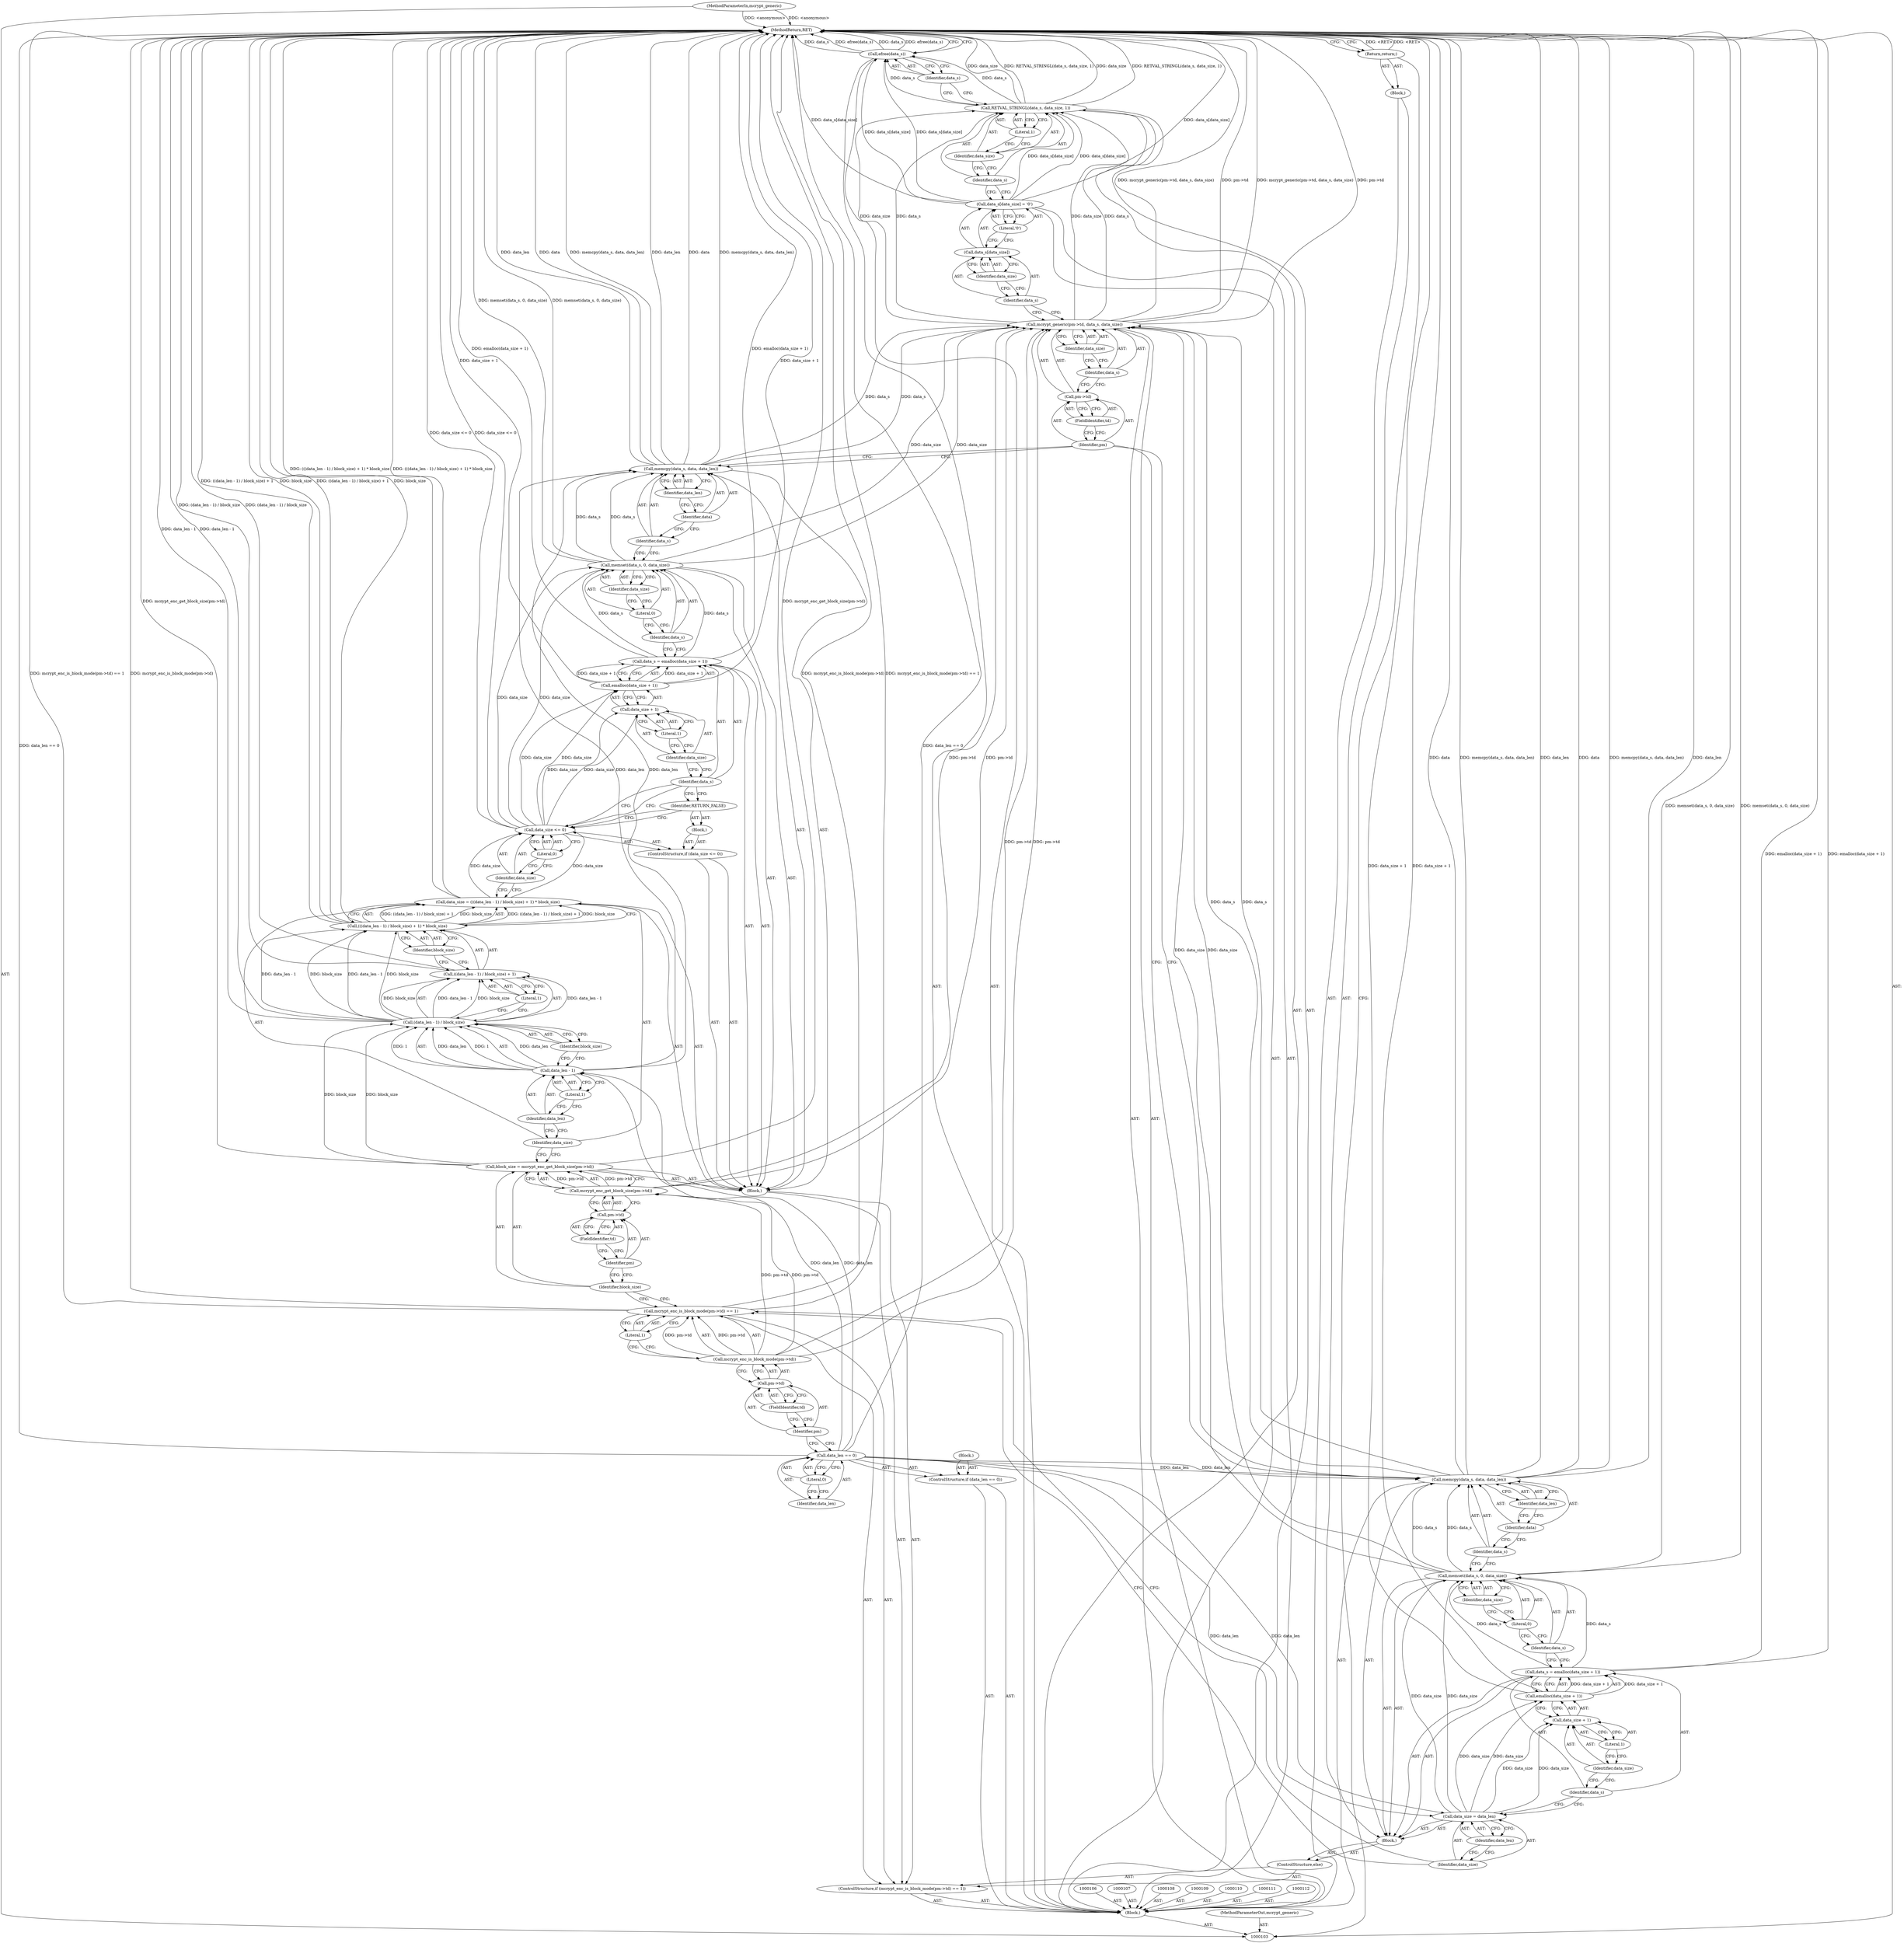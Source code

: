 digraph "0_php-src_6c5211a0cef0cc2854eaa387e0eb036e012904d0?w=1_1" {
"1000201" [label="(MethodReturn,RET)"];
"1000104" [label="(MethodParameterIn,mcrypt_generic)"];
"1000297" [label="(MethodParameterOut,mcrypt_generic)"];
"1000113" [label="(Block,)"];
"1000114" [label="(Return,return;)"];
"1000115" [label="(ControlStructure,if (data_len == 0))"];
"1000118" [label="(Literal,0)"];
"1000119" [label="(Block,)"];
"1000116" [label="(Call,data_len == 0)"];
"1000117" [label="(Identifier,data_len)"];
"1000105" [label="(Block,)"];
"1000120" [label="(ControlStructure,if (mcrypt_enc_is_block_mode(pm->td) == 1))"];
"1000123" [label="(Call,pm->td)"];
"1000124" [label="(Identifier,pm)"];
"1000125" [label="(FieldIdentifier,td)"];
"1000126" [label="(Literal,1)"];
"1000127" [label="(Block,)"];
"1000121" [label="(Call,mcrypt_enc_is_block_mode(pm->td) == 1)"];
"1000122" [label="(Call,mcrypt_enc_is_block_mode(pm->td))"];
"1000130" [label="(Call,mcrypt_enc_get_block_size(pm->td))"];
"1000128" [label="(Call,block_size = mcrypt_enc_get_block_size(pm->td))"];
"1000129" [label="(Identifier,block_size)"];
"1000131" [label="(Call,pm->td)"];
"1000132" [label="(Identifier,pm)"];
"1000133" [label="(FieldIdentifier,td)"];
"1000136" [label="(Call,(((data_len - 1) / block_size) + 1) * block_size)"];
"1000137" [label="(Call,((data_len - 1) / block_size) + 1)"];
"1000138" [label="(Call,(data_len - 1) / block_size)"];
"1000139" [label="(Call,data_len - 1)"];
"1000140" [label="(Identifier,data_len)"];
"1000141" [label="(Literal,1)"];
"1000134" [label="(Call,data_size = (((data_len - 1) / block_size) + 1) * block_size)"];
"1000135" [label="(Identifier,data_size)"];
"1000142" [label="(Identifier,block_size)"];
"1000143" [label="(Literal,1)"];
"1000144" [label="(Identifier,block_size)"];
"1000148" [label="(Literal,0)"];
"1000145" [label="(ControlStructure,if (data_size <= 0))"];
"1000149" [label="(Block,)"];
"1000146" [label="(Call,data_size <= 0)"];
"1000147" [label="(Identifier,data_size)"];
"1000150" [label="(Identifier,RETURN_FALSE)"];
"1000153" [label="(Call,emalloc(data_size + 1))"];
"1000154" [label="(Call,data_size + 1)"];
"1000155" [label="(Identifier,data_size)"];
"1000151" [label="(Call,data_s = emalloc(data_size + 1))"];
"1000152" [label="(Identifier,data_s)"];
"1000156" [label="(Literal,1)"];
"1000158" [label="(Identifier,data_s)"];
"1000159" [label="(Literal,0)"];
"1000160" [label="(Identifier,data_size)"];
"1000157" [label="(Call,memset(data_s, 0, data_size))"];
"1000162" [label="(Identifier,data_s)"];
"1000163" [label="(Identifier,data)"];
"1000164" [label="(Identifier,data_len)"];
"1000161" [label="(Call,memcpy(data_s, data, data_len))"];
"1000165" [label="(ControlStructure,else)"];
"1000166" [label="(Block,)"];
"1000169" [label="(Identifier,data_len)"];
"1000167" [label="(Call,data_size = data_len)"];
"1000168" [label="(Identifier,data_size)"];
"1000172" [label="(Call,emalloc(data_size + 1))"];
"1000173" [label="(Call,data_size + 1)"];
"1000174" [label="(Identifier,data_size)"];
"1000170" [label="(Call,data_s = emalloc(data_size + 1))"];
"1000171" [label="(Identifier,data_s)"];
"1000175" [label="(Literal,1)"];
"1000177" [label="(Identifier,data_s)"];
"1000178" [label="(Literal,0)"];
"1000179" [label="(Identifier,data_size)"];
"1000176" [label="(Call,memset(data_s, 0, data_size))"];
"1000181" [label="(Identifier,data_s)"];
"1000182" [label="(Identifier,data)"];
"1000183" [label="(Identifier,data_len)"];
"1000180" [label="(Call,memcpy(data_s, data, data_len))"];
"1000185" [label="(Call,pm->td)"];
"1000186" [label="(Identifier,pm)"];
"1000184" [label="(Call,mcrypt_generic(pm->td, data_s, data_size))"];
"1000187" [label="(FieldIdentifier,td)"];
"1000188" [label="(Identifier,data_s)"];
"1000189" [label="(Identifier,data_size)"];
"1000190" [label="(Call,data_s[data_size] = '\0')"];
"1000191" [label="(Call,data_s[data_size])"];
"1000192" [label="(Identifier,data_s)"];
"1000194" [label="(Literal,'\0')"];
"1000193" [label="(Identifier,data_size)"];
"1000195" [label="(Call,RETVAL_STRINGL(data_s, data_size, 1))"];
"1000196" [label="(Identifier,data_s)"];
"1000197" [label="(Identifier,data_size)"];
"1000198" [label="(Literal,1)"];
"1000199" [label="(Call,efree(data_s))"];
"1000200" [label="(Identifier,data_s)"];
"1000201" -> "1000103"  [label="AST: "];
"1000201" -> "1000114"  [label="CFG: "];
"1000201" -> "1000199"  [label="CFG: "];
"1000180" -> "1000201"  [label="DDG: data"];
"1000180" -> "1000201"  [label="DDG: memcpy(data_s, data, data_len)"];
"1000180" -> "1000201"  [label="DDG: data_len"];
"1000170" -> "1000201"  [label="DDG: emalloc(data_size + 1)"];
"1000184" -> "1000201"  [label="DDG: pm->td"];
"1000184" -> "1000201"  [label="DDG: mcrypt_generic(pm->td, data_s, data_size)"];
"1000104" -> "1000201"  [label="DDG: <anonymous>"];
"1000138" -> "1000201"  [label="DDG: data_len - 1"];
"1000176" -> "1000201"  [label="DDG: memset(data_s, 0, data_size)"];
"1000151" -> "1000201"  [label="DDG: emalloc(data_size + 1)"];
"1000153" -> "1000201"  [label="DDG: data_size + 1"];
"1000172" -> "1000201"  [label="DDG: data_size + 1"];
"1000136" -> "1000201"  [label="DDG: ((data_len - 1) / block_size) + 1"];
"1000136" -> "1000201"  [label="DDG: block_size"];
"1000128" -> "1000201"  [label="DDG: mcrypt_enc_get_block_size(pm->td)"];
"1000161" -> "1000201"  [label="DDG: data_len"];
"1000161" -> "1000201"  [label="DDG: data"];
"1000161" -> "1000201"  [label="DDG: memcpy(data_s, data, data_len)"];
"1000199" -> "1000201"  [label="DDG: data_s"];
"1000199" -> "1000201"  [label="DDG: efree(data_s)"];
"1000157" -> "1000201"  [label="DDG: memset(data_s, 0, data_size)"];
"1000195" -> "1000201"  [label="DDG: RETVAL_STRINGL(data_s, data_size, 1)"];
"1000195" -> "1000201"  [label="DDG: data_size"];
"1000190" -> "1000201"  [label="DDG: data_s[data_size]"];
"1000121" -> "1000201"  [label="DDG: mcrypt_enc_is_block_mode(pm->td) == 1"];
"1000121" -> "1000201"  [label="DDG: mcrypt_enc_is_block_mode(pm->td)"];
"1000134" -> "1000201"  [label="DDG: (((data_len - 1) / block_size) + 1) * block_size"];
"1000137" -> "1000201"  [label="DDG: (data_len - 1) / block_size"];
"1000146" -> "1000201"  [label="DDG: data_size <= 0"];
"1000116" -> "1000201"  [label="DDG: data_len == 0"];
"1000114" -> "1000201"  [label="DDG: <RET>"];
"1000104" -> "1000103"  [label="AST: "];
"1000104" -> "1000201"  [label="DDG: <anonymous>"];
"1000297" -> "1000103"  [label="AST: "];
"1000113" -> "1000105"  [label="AST: "];
"1000114" -> "1000113"  [label="AST: "];
"1000114" -> "1000113"  [label="AST: "];
"1000114" -> "1000103"  [label="CFG: "];
"1000201" -> "1000114"  [label="CFG: "];
"1000114" -> "1000201"  [label="DDG: <RET>"];
"1000115" -> "1000105"  [label="AST: "];
"1000116" -> "1000115"  [label="AST: "];
"1000119" -> "1000115"  [label="AST: "];
"1000118" -> "1000116"  [label="AST: "];
"1000118" -> "1000117"  [label="CFG: "];
"1000116" -> "1000118"  [label="CFG: "];
"1000119" -> "1000115"  [label="AST: "];
"1000116" -> "1000115"  [label="AST: "];
"1000116" -> "1000118"  [label="CFG: "];
"1000117" -> "1000116"  [label="AST: "];
"1000118" -> "1000116"  [label="AST: "];
"1000124" -> "1000116"  [label="CFG: "];
"1000116" -> "1000201"  [label="DDG: data_len == 0"];
"1000116" -> "1000139"  [label="DDG: data_len"];
"1000116" -> "1000167"  [label="DDG: data_len"];
"1000116" -> "1000180"  [label="DDG: data_len"];
"1000117" -> "1000116"  [label="AST: "];
"1000118" -> "1000117"  [label="CFG: "];
"1000105" -> "1000103"  [label="AST: "];
"1000106" -> "1000105"  [label="AST: "];
"1000107" -> "1000105"  [label="AST: "];
"1000108" -> "1000105"  [label="AST: "];
"1000109" -> "1000105"  [label="AST: "];
"1000110" -> "1000105"  [label="AST: "];
"1000111" -> "1000105"  [label="AST: "];
"1000112" -> "1000105"  [label="AST: "];
"1000113" -> "1000105"  [label="AST: "];
"1000115" -> "1000105"  [label="AST: "];
"1000120" -> "1000105"  [label="AST: "];
"1000184" -> "1000105"  [label="AST: "];
"1000190" -> "1000105"  [label="AST: "];
"1000195" -> "1000105"  [label="AST: "];
"1000199" -> "1000105"  [label="AST: "];
"1000120" -> "1000105"  [label="AST: "];
"1000121" -> "1000120"  [label="AST: "];
"1000127" -> "1000120"  [label="AST: "];
"1000165" -> "1000120"  [label="AST: "];
"1000123" -> "1000122"  [label="AST: "];
"1000123" -> "1000125"  [label="CFG: "];
"1000124" -> "1000123"  [label="AST: "];
"1000125" -> "1000123"  [label="AST: "];
"1000122" -> "1000123"  [label="CFG: "];
"1000124" -> "1000123"  [label="AST: "];
"1000124" -> "1000116"  [label="CFG: "];
"1000125" -> "1000124"  [label="CFG: "];
"1000125" -> "1000123"  [label="AST: "];
"1000125" -> "1000124"  [label="CFG: "];
"1000123" -> "1000125"  [label="CFG: "];
"1000126" -> "1000121"  [label="AST: "];
"1000126" -> "1000122"  [label="CFG: "];
"1000121" -> "1000126"  [label="CFG: "];
"1000127" -> "1000120"  [label="AST: "];
"1000128" -> "1000127"  [label="AST: "];
"1000134" -> "1000127"  [label="AST: "];
"1000145" -> "1000127"  [label="AST: "];
"1000151" -> "1000127"  [label="AST: "];
"1000157" -> "1000127"  [label="AST: "];
"1000161" -> "1000127"  [label="AST: "];
"1000121" -> "1000120"  [label="AST: "];
"1000121" -> "1000126"  [label="CFG: "];
"1000122" -> "1000121"  [label="AST: "];
"1000126" -> "1000121"  [label="AST: "];
"1000129" -> "1000121"  [label="CFG: "];
"1000168" -> "1000121"  [label="CFG: "];
"1000121" -> "1000201"  [label="DDG: mcrypt_enc_is_block_mode(pm->td) == 1"];
"1000121" -> "1000201"  [label="DDG: mcrypt_enc_is_block_mode(pm->td)"];
"1000122" -> "1000121"  [label="DDG: pm->td"];
"1000122" -> "1000121"  [label="AST: "];
"1000122" -> "1000123"  [label="CFG: "];
"1000123" -> "1000122"  [label="AST: "];
"1000126" -> "1000122"  [label="CFG: "];
"1000122" -> "1000121"  [label="DDG: pm->td"];
"1000122" -> "1000130"  [label="DDG: pm->td"];
"1000122" -> "1000184"  [label="DDG: pm->td"];
"1000130" -> "1000128"  [label="AST: "];
"1000130" -> "1000131"  [label="CFG: "];
"1000131" -> "1000130"  [label="AST: "];
"1000128" -> "1000130"  [label="CFG: "];
"1000130" -> "1000128"  [label="DDG: pm->td"];
"1000122" -> "1000130"  [label="DDG: pm->td"];
"1000130" -> "1000184"  [label="DDG: pm->td"];
"1000128" -> "1000127"  [label="AST: "];
"1000128" -> "1000130"  [label="CFG: "];
"1000129" -> "1000128"  [label="AST: "];
"1000130" -> "1000128"  [label="AST: "];
"1000135" -> "1000128"  [label="CFG: "];
"1000128" -> "1000201"  [label="DDG: mcrypt_enc_get_block_size(pm->td)"];
"1000130" -> "1000128"  [label="DDG: pm->td"];
"1000128" -> "1000138"  [label="DDG: block_size"];
"1000129" -> "1000128"  [label="AST: "];
"1000129" -> "1000121"  [label="CFG: "];
"1000132" -> "1000129"  [label="CFG: "];
"1000131" -> "1000130"  [label="AST: "];
"1000131" -> "1000133"  [label="CFG: "];
"1000132" -> "1000131"  [label="AST: "];
"1000133" -> "1000131"  [label="AST: "];
"1000130" -> "1000131"  [label="CFG: "];
"1000132" -> "1000131"  [label="AST: "];
"1000132" -> "1000129"  [label="CFG: "];
"1000133" -> "1000132"  [label="CFG: "];
"1000133" -> "1000131"  [label="AST: "];
"1000133" -> "1000132"  [label="CFG: "];
"1000131" -> "1000133"  [label="CFG: "];
"1000136" -> "1000134"  [label="AST: "];
"1000136" -> "1000144"  [label="CFG: "];
"1000137" -> "1000136"  [label="AST: "];
"1000144" -> "1000136"  [label="AST: "];
"1000134" -> "1000136"  [label="CFG: "];
"1000136" -> "1000201"  [label="DDG: ((data_len - 1) / block_size) + 1"];
"1000136" -> "1000201"  [label="DDG: block_size"];
"1000136" -> "1000134"  [label="DDG: ((data_len - 1) / block_size) + 1"];
"1000136" -> "1000134"  [label="DDG: block_size"];
"1000138" -> "1000136"  [label="DDG: data_len - 1"];
"1000138" -> "1000136"  [label="DDG: block_size"];
"1000137" -> "1000136"  [label="AST: "];
"1000137" -> "1000143"  [label="CFG: "];
"1000138" -> "1000137"  [label="AST: "];
"1000143" -> "1000137"  [label="AST: "];
"1000144" -> "1000137"  [label="CFG: "];
"1000137" -> "1000201"  [label="DDG: (data_len - 1) / block_size"];
"1000138" -> "1000137"  [label="DDG: data_len - 1"];
"1000138" -> "1000137"  [label="DDG: block_size"];
"1000138" -> "1000137"  [label="AST: "];
"1000138" -> "1000142"  [label="CFG: "];
"1000139" -> "1000138"  [label="AST: "];
"1000142" -> "1000138"  [label="AST: "];
"1000143" -> "1000138"  [label="CFG: "];
"1000138" -> "1000201"  [label="DDG: data_len - 1"];
"1000138" -> "1000136"  [label="DDG: data_len - 1"];
"1000138" -> "1000136"  [label="DDG: block_size"];
"1000138" -> "1000137"  [label="DDG: data_len - 1"];
"1000138" -> "1000137"  [label="DDG: block_size"];
"1000139" -> "1000138"  [label="DDG: data_len"];
"1000139" -> "1000138"  [label="DDG: 1"];
"1000128" -> "1000138"  [label="DDG: block_size"];
"1000139" -> "1000138"  [label="AST: "];
"1000139" -> "1000141"  [label="CFG: "];
"1000140" -> "1000139"  [label="AST: "];
"1000141" -> "1000139"  [label="AST: "];
"1000142" -> "1000139"  [label="CFG: "];
"1000139" -> "1000138"  [label="DDG: data_len"];
"1000139" -> "1000138"  [label="DDG: 1"];
"1000116" -> "1000139"  [label="DDG: data_len"];
"1000139" -> "1000161"  [label="DDG: data_len"];
"1000140" -> "1000139"  [label="AST: "];
"1000140" -> "1000135"  [label="CFG: "];
"1000141" -> "1000140"  [label="CFG: "];
"1000141" -> "1000139"  [label="AST: "];
"1000141" -> "1000140"  [label="CFG: "];
"1000139" -> "1000141"  [label="CFG: "];
"1000134" -> "1000127"  [label="AST: "];
"1000134" -> "1000136"  [label="CFG: "];
"1000135" -> "1000134"  [label="AST: "];
"1000136" -> "1000134"  [label="AST: "];
"1000147" -> "1000134"  [label="CFG: "];
"1000134" -> "1000201"  [label="DDG: (((data_len - 1) / block_size) + 1) * block_size"];
"1000136" -> "1000134"  [label="DDG: ((data_len - 1) / block_size) + 1"];
"1000136" -> "1000134"  [label="DDG: block_size"];
"1000134" -> "1000146"  [label="DDG: data_size"];
"1000135" -> "1000134"  [label="AST: "];
"1000135" -> "1000128"  [label="CFG: "];
"1000140" -> "1000135"  [label="CFG: "];
"1000142" -> "1000138"  [label="AST: "];
"1000142" -> "1000139"  [label="CFG: "];
"1000138" -> "1000142"  [label="CFG: "];
"1000143" -> "1000137"  [label="AST: "];
"1000143" -> "1000138"  [label="CFG: "];
"1000137" -> "1000143"  [label="CFG: "];
"1000144" -> "1000136"  [label="AST: "];
"1000144" -> "1000137"  [label="CFG: "];
"1000136" -> "1000144"  [label="CFG: "];
"1000148" -> "1000146"  [label="AST: "];
"1000148" -> "1000147"  [label="CFG: "];
"1000146" -> "1000148"  [label="CFG: "];
"1000145" -> "1000127"  [label="AST: "];
"1000146" -> "1000145"  [label="AST: "];
"1000149" -> "1000145"  [label="AST: "];
"1000149" -> "1000145"  [label="AST: "];
"1000150" -> "1000149"  [label="AST: "];
"1000146" -> "1000145"  [label="AST: "];
"1000146" -> "1000148"  [label="CFG: "];
"1000147" -> "1000146"  [label="AST: "];
"1000148" -> "1000146"  [label="AST: "];
"1000150" -> "1000146"  [label="CFG: "];
"1000152" -> "1000146"  [label="CFG: "];
"1000146" -> "1000201"  [label="DDG: data_size <= 0"];
"1000134" -> "1000146"  [label="DDG: data_size"];
"1000146" -> "1000153"  [label="DDG: data_size"];
"1000146" -> "1000154"  [label="DDG: data_size"];
"1000146" -> "1000157"  [label="DDG: data_size"];
"1000147" -> "1000146"  [label="AST: "];
"1000147" -> "1000134"  [label="CFG: "];
"1000148" -> "1000147"  [label="CFG: "];
"1000150" -> "1000149"  [label="AST: "];
"1000150" -> "1000146"  [label="CFG: "];
"1000152" -> "1000150"  [label="CFG: "];
"1000153" -> "1000151"  [label="AST: "];
"1000153" -> "1000154"  [label="CFG: "];
"1000154" -> "1000153"  [label="AST: "];
"1000151" -> "1000153"  [label="CFG: "];
"1000153" -> "1000201"  [label="DDG: data_size + 1"];
"1000153" -> "1000151"  [label="DDG: data_size + 1"];
"1000146" -> "1000153"  [label="DDG: data_size"];
"1000154" -> "1000153"  [label="AST: "];
"1000154" -> "1000156"  [label="CFG: "];
"1000155" -> "1000154"  [label="AST: "];
"1000156" -> "1000154"  [label="AST: "];
"1000153" -> "1000154"  [label="CFG: "];
"1000146" -> "1000154"  [label="DDG: data_size"];
"1000155" -> "1000154"  [label="AST: "];
"1000155" -> "1000152"  [label="CFG: "];
"1000156" -> "1000155"  [label="CFG: "];
"1000151" -> "1000127"  [label="AST: "];
"1000151" -> "1000153"  [label="CFG: "];
"1000152" -> "1000151"  [label="AST: "];
"1000153" -> "1000151"  [label="AST: "];
"1000158" -> "1000151"  [label="CFG: "];
"1000151" -> "1000201"  [label="DDG: emalloc(data_size + 1)"];
"1000153" -> "1000151"  [label="DDG: data_size + 1"];
"1000151" -> "1000157"  [label="DDG: data_s"];
"1000152" -> "1000151"  [label="AST: "];
"1000152" -> "1000150"  [label="CFG: "];
"1000152" -> "1000146"  [label="CFG: "];
"1000155" -> "1000152"  [label="CFG: "];
"1000156" -> "1000154"  [label="AST: "];
"1000156" -> "1000155"  [label="CFG: "];
"1000154" -> "1000156"  [label="CFG: "];
"1000158" -> "1000157"  [label="AST: "];
"1000158" -> "1000151"  [label="CFG: "];
"1000159" -> "1000158"  [label="CFG: "];
"1000159" -> "1000157"  [label="AST: "];
"1000159" -> "1000158"  [label="CFG: "];
"1000160" -> "1000159"  [label="CFG: "];
"1000160" -> "1000157"  [label="AST: "];
"1000160" -> "1000159"  [label="CFG: "];
"1000157" -> "1000160"  [label="CFG: "];
"1000157" -> "1000127"  [label="AST: "];
"1000157" -> "1000160"  [label="CFG: "];
"1000158" -> "1000157"  [label="AST: "];
"1000159" -> "1000157"  [label="AST: "];
"1000160" -> "1000157"  [label="AST: "];
"1000162" -> "1000157"  [label="CFG: "];
"1000157" -> "1000201"  [label="DDG: memset(data_s, 0, data_size)"];
"1000151" -> "1000157"  [label="DDG: data_s"];
"1000146" -> "1000157"  [label="DDG: data_size"];
"1000157" -> "1000161"  [label="DDG: data_s"];
"1000157" -> "1000184"  [label="DDG: data_size"];
"1000162" -> "1000161"  [label="AST: "];
"1000162" -> "1000157"  [label="CFG: "];
"1000163" -> "1000162"  [label="CFG: "];
"1000163" -> "1000161"  [label="AST: "];
"1000163" -> "1000162"  [label="CFG: "];
"1000164" -> "1000163"  [label="CFG: "];
"1000164" -> "1000161"  [label="AST: "];
"1000164" -> "1000163"  [label="CFG: "];
"1000161" -> "1000164"  [label="CFG: "];
"1000161" -> "1000127"  [label="AST: "];
"1000161" -> "1000164"  [label="CFG: "];
"1000162" -> "1000161"  [label="AST: "];
"1000163" -> "1000161"  [label="AST: "];
"1000164" -> "1000161"  [label="AST: "];
"1000186" -> "1000161"  [label="CFG: "];
"1000161" -> "1000201"  [label="DDG: data_len"];
"1000161" -> "1000201"  [label="DDG: data"];
"1000161" -> "1000201"  [label="DDG: memcpy(data_s, data, data_len)"];
"1000157" -> "1000161"  [label="DDG: data_s"];
"1000139" -> "1000161"  [label="DDG: data_len"];
"1000161" -> "1000184"  [label="DDG: data_s"];
"1000165" -> "1000120"  [label="AST: "];
"1000166" -> "1000165"  [label="AST: "];
"1000166" -> "1000165"  [label="AST: "];
"1000167" -> "1000166"  [label="AST: "];
"1000170" -> "1000166"  [label="AST: "];
"1000176" -> "1000166"  [label="AST: "];
"1000180" -> "1000166"  [label="AST: "];
"1000169" -> "1000167"  [label="AST: "];
"1000169" -> "1000168"  [label="CFG: "];
"1000167" -> "1000169"  [label="CFG: "];
"1000167" -> "1000166"  [label="AST: "];
"1000167" -> "1000169"  [label="CFG: "];
"1000168" -> "1000167"  [label="AST: "];
"1000169" -> "1000167"  [label="AST: "];
"1000171" -> "1000167"  [label="CFG: "];
"1000116" -> "1000167"  [label="DDG: data_len"];
"1000167" -> "1000172"  [label="DDG: data_size"];
"1000167" -> "1000173"  [label="DDG: data_size"];
"1000167" -> "1000176"  [label="DDG: data_size"];
"1000168" -> "1000167"  [label="AST: "];
"1000168" -> "1000121"  [label="CFG: "];
"1000169" -> "1000168"  [label="CFG: "];
"1000172" -> "1000170"  [label="AST: "];
"1000172" -> "1000173"  [label="CFG: "];
"1000173" -> "1000172"  [label="AST: "];
"1000170" -> "1000172"  [label="CFG: "];
"1000172" -> "1000201"  [label="DDG: data_size + 1"];
"1000172" -> "1000170"  [label="DDG: data_size + 1"];
"1000167" -> "1000172"  [label="DDG: data_size"];
"1000173" -> "1000172"  [label="AST: "];
"1000173" -> "1000175"  [label="CFG: "];
"1000174" -> "1000173"  [label="AST: "];
"1000175" -> "1000173"  [label="AST: "];
"1000172" -> "1000173"  [label="CFG: "];
"1000167" -> "1000173"  [label="DDG: data_size"];
"1000174" -> "1000173"  [label="AST: "];
"1000174" -> "1000171"  [label="CFG: "];
"1000175" -> "1000174"  [label="CFG: "];
"1000170" -> "1000166"  [label="AST: "];
"1000170" -> "1000172"  [label="CFG: "];
"1000171" -> "1000170"  [label="AST: "];
"1000172" -> "1000170"  [label="AST: "];
"1000177" -> "1000170"  [label="CFG: "];
"1000170" -> "1000201"  [label="DDG: emalloc(data_size + 1)"];
"1000172" -> "1000170"  [label="DDG: data_size + 1"];
"1000170" -> "1000176"  [label="DDG: data_s"];
"1000171" -> "1000170"  [label="AST: "];
"1000171" -> "1000167"  [label="CFG: "];
"1000174" -> "1000171"  [label="CFG: "];
"1000175" -> "1000173"  [label="AST: "];
"1000175" -> "1000174"  [label="CFG: "];
"1000173" -> "1000175"  [label="CFG: "];
"1000177" -> "1000176"  [label="AST: "];
"1000177" -> "1000170"  [label="CFG: "];
"1000178" -> "1000177"  [label="CFG: "];
"1000178" -> "1000176"  [label="AST: "];
"1000178" -> "1000177"  [label="CFG: "];
"1000179" -> "1000178"  [label="CFG: "];
"1000179" -> "1000176"  [label="AST: "];
"1000179" -> "1000178"  [label="CFG: "];
"1000176" -> "1000179"  [label="CFG: "];
"1000176" -> "1000166"  [label="AST: "];
"1000176" -> "1000179"  [label="CFG: "];
"1000177" -> "1000176"  [label="AST: "];
"1000178" -> "1000176"  [label="AST: "];
"1000179" -> "1000176"  [label="AST: "];
"1000181" -> "1000176"  [label="CFG: "];
"1000176" -> "1000201"  [label="DDG: memset(data_s, 0, data_size)"];
"1000170" -> "1000176"  [label="DDG: data_s"];
"1000167" -> "1000176"  [label="DDG: data_size"];
"1000176" -> "1000180"  [label="DDG: data_s"];
"1000176" -> "1000184"  [label="DDG: data_size"];
"1000181" -> "1000180"  [label="AST: "];
"1000181" -> "1000176"  [label="CFG: "];
"1000182" -> "1000181"  [label="CFG: "];
"1000182" -> "1000180"  [label="AST: "];
"1000182" -> "1000181"  [label="CFG: "];
"1000183" -> "1000182"  [label="CFG: "];
"1000183" -> "1000180"  [label="AST: "];
"1000183" -> "1000182"  [label="CFG: "];
"1000180" -> "1000183"  [label="CFG: "];
"1000180" -> "1000166"  [label="AST: "];
"1000180" -> "1000183"  [label="CFG: "];
"1000181" -> "1000180"  [label="AST: "];
"1000182" -> "1000180"  [label="AST: "];
"1000183" -> "1000180"  [label="AST: "];
"1000186" -> "1000180"  [label="CFG: "];
"1000180" -> "1000201"  [label="DDG: data"];
"1000180" -> "1000201"  [label="DDG: memcpy(data_s, data, data_len)"];
"1000180" -> "1000201"  [label="DDG: data_len"];
"1000176" -> "1000180"  [label="DDG: data_s"];
"1000116" -> "1000180"  [label="DDG: data_len"];
"1000180" -> "1000184"  [label="DDG: data_s"];
"1000185" -> "1000184"  [label="AST: "];
"1000185" -> "1000187"  [label="CFG: "];
"1000186" -> "1000185"  [label="AST: "];
"1000187" -> "1000185"  [label="AST: "];
"1000188" -> "1000185"  [label="CFG: "];
"1000186" -> "1000185"  [label="AST: "];
"1000186" -> "1000161"  [label="CFG: "];
"1000186" -> "1000180"  [label="CFG: "];
"1000187" -> "1000186"  [label="CFG: "];
"1000184" -> "1000105"  [label="AST: "];
"1000184" -> "1000189"  [label="CFG: "];
"1000185" -> "1000184"  [label="AST: "];
"1000188" -> "1000184"  [label="AST: "];
"1000189" -> "1000184"  [label="AST: "];
"1000192" -> "1000184"  [label="CFG: "];
"1000184" -> "1000201"  [label="DDG: pm->td"];
"1000184" -> "1000201"  [label="DDG: mcrypt_generic(pm->td, data_s, data_size)"];
"1000122" -> "1000184"  [label="DDG: pm->td"];
"1000130" -> "1000184"  [label="DDG: pm->td"];
"1000180" -> "1000184"  [label="DDG: data_s"];
"1000161" -> "1000184"  [label="DDG: data_s"];
"1000176" -> "1000184"  [label="DDG: data_size"];
"1000157" -> "1000184"  [label="DDG: data_size"];
"1000184" -> "1000195"  [label="DDG: data_s"];
"1000184" -> "1000195"  [label="DDG: data_size"];
"1000187" -> "1000185"  [label="AST: "];
"1000187" -> "1000186"  [label="CFG: "];
"1000185" -> "1000187"  [label="CFG: "];
"1000188" -> "1000184"  [label="AST: "];
"1000188" -> "1000185"  [label="CFG: "];
"1000189" -> "1000188"  [label="CFG: "];
"1000189" -> "1000184"  [label="AST: "];
"1000189" -> "1000188"  [label="CFG: "];
"1000184" -> "1000189"  [label="CFG: "];
"1000190" -> "1000105"  [label="AST: "];
"1000190" -> "1000194"  [label="CFG: "];
"1000191" -> "1000190"  [label="AST: "];
"1000194" -> "1000190"  [label="AST: "];
"1000196" -> "1000190"  [label="CFG: "];
"1000190" -> "1000201"  [label="DDG: data_s[data_size]"];
"1000190" -> "1000195"  [label="DDG: data_s[data_size]"];
"1000190" -> "1000199"  [label="DDG: data_s[data_size]"];
"1000191" -> "1000190"  [label="AST: "];
"1000191" -> "1000193"  [label="CFG: "];
"1000192" -> "1000191"  [label="AST: "];
"1000193" -> "1000191"  [label="AST: "];
"1000194" -> "1000191"  [label="CFG: "];
"1000192" -> "1000191"  [label="AST: "];
"1000192" -> "1000184"  [label="CFG: "];
"1000193" -> "1000192"  [label="CFG: "];
"1000194" -> "1000190"  [label="AST: "];
"1000194" -> "1000191"  [label="CFG: "];
"1000190" -> "1000194"  [label="CFG: "];
"1000193" -> "1000191"  [label="AST: "];
"1000193" -> "1000192"  [label="CFG: "];
"1000191" -> "1000193"  [label="CFG: "];
"1000195" -> "1000105"  [label="AST: "];
"1000195" -> "1000198"  [label="CFG: "];
"1000196" -> "1000195"  [label="AST: "];
"1000197" -> "1000195"  [label="AST: "];
"1000198" -> "1000195"  [label="AST: "];
"1000200" -> "1000195"  [label="CFG: "];
"1000195" -> "1000201"  [label="DDG: RETVAL_STRINGL(data_s, data_size, 1)"];
"1000195" -> "1000201"  [label="DDG: data_size"];
"1000184" -> "1000195"  [label="DDG: data_s"];
"1000184" -> "1000195"  [label="DDG: data_size"];
"1000190" -> "1000195"  [label="DDG: data_s[data_size]"];
"1000195" -> "1000199"  [label="DDG: data_s"];
"1000196" -> "1000195"  [label="AST: "];
"1000196" -> "1000190"  [label="CFG: "];
"1000197" -> "1000196"  [label="CFG: "];
"1000197" -> "1000195"  [label="AST: "];
"1000197" -> "1000196"  [label="CFG: "];
"1000198" -> "1000197"  [label="CFG: "];
"1000198" -> "1000195"  [label="AST: "];
"1000198" -> "1000197"  [label="CFG: "];
"1000195" -> "1000198"  [label="CFG: "];
"1000199" -> "1000105"  [label="AST: "];
"1000199" -> "1000200"  [label="CFG: "];
"1000200" -> "1000199"  [label="AST: "];
"1000201" -> "1000199"  [label="CFG: "];
"1000199" -> "1000201"  [label="DDG: data_s"];
"1000199" -> "1000201"  [label="DDG: efree(data_s)"];
"1000190" -> "1000199"  [label="DDG: data_s[data_size]"];
"1000195" -> "1000199"  [label="DDG: data_s"];
"1000200" -> "1000199"  [label="AST: "];
"1000200" -> "1000195"  [label="CFG: "];
"1000199" -> "1000200"  [label="CFG: "];
}
